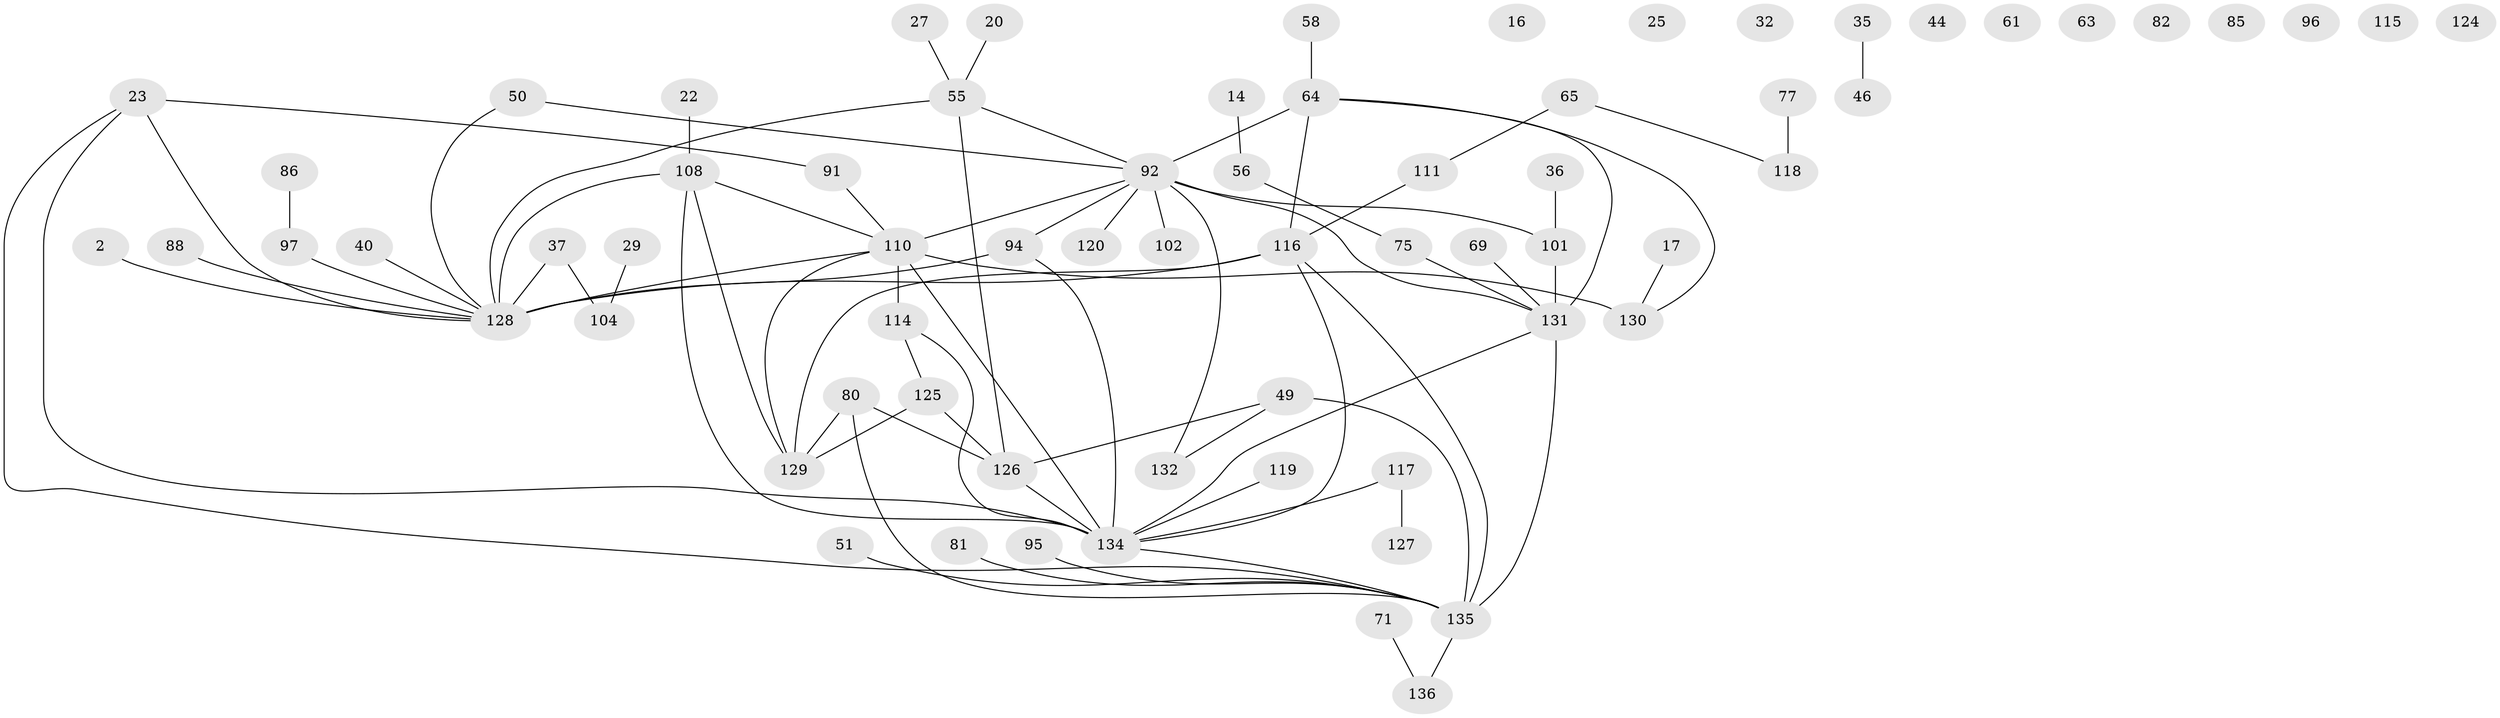// original degree distribution, {3: 0.17647058823529413, 1: 0.23529411764705882, 2: 0.21323529411764705, 4: 0.16911764705882354, 0: 0.08088235294117647, 5: 0.08823529411764706, 6: 0.022058823529411766, 7: 0.014705882352941176}
// Generated by graph-tools (version 1.1) at 2025/40/03/09/25 04:40:28]
// undirected, 68 vertices, 82 edges
graph export_dot {
graph [start="1"]
  node [color=gray90,style=filled];
  2;
  14;
  16;
  17;
  20;
  22;
  23;
  25;
  27;
  29;
  32;
  35;
  36;
  37;
  40;
  44;
  46;
  49 [super="+43"];
  50;
  51;
  55 [super="+18"];
  56;
  58;
  61;
  63;
  64;
  65;
  69;
  71;
  75;
  77;
  80 [super="+41"];
  81;
  82;
  85;
  86;
  88;
  91 [super="+8"];
  92 [super="+70+66+52"];
  94 [super="+84"];
  95;
  96;
  97;
  101 [super="+99"];
  102;
  104 [super="+7+11"];
  108 [super="+105+73"];
  110 [super="+31+109+38"];
  111 [super="+4"];
  114 [super="+112+68"];
  115;
  116 [super="+45+67"];
  117;
  118;
  119;
  120;
  124;
  125;
  126 [super="+26"];
  127;
  128 [super="+1+47+83+90"];
  129 [super="+54+123"];
  130;
  131 [super="+6+87+103"];
  132;
  134 [super="+100+122"];
  135 [super="+10+133+106"];
  136;
  2 -- 128;
  14 -- 56;
  17 -- 130;
  20 -- 55;
  22 -- 108;
  23 -- 91;
  23 -- 135;
  23 -- 128;
  23 -- 134;
  27 -- 55;
  29 -- 104;
  35 -- 46;
  36 -- 101;
  37 -- 104;
  37 -- 128;
  40 -- 128;
  49 -- 132;
  49 -- 126;
  49 -- 135 [weight=3];
  50 -- 92;
  50 -- 128;
  51 -- 135;
  55 -- 126;
  55 -- 128;
  55 -- 92;
  56 -- 75;
  58 -- 64;
  64 -- 130;
  64 -- 116;
  64 -- 131;
  64 -- 92 [weight=2];
  65 -- 111;
  65 -- 118;
  69 -- 131;
  71 -- 136;
  75 -- 131;
  77 -- 118;
  80 -- 126;
  80 -- 135;
  80 -- 129;
  81 -- 135;
  86 -- 97;
  88 -- 128;
  91 -- 110;
  92 -- 102;
  92 -- 132;
  92 -- 110 [weight=2];
  92 -- 131;
  92 -- 120;
  92 -- 101;
  92 -- 94;
  94 -- 128;
  94 -- 134;
  95 -- 135;
  97 -- 128;
  101 -- 131 [weight=2];
  108 -- 128 [weight=3];
  108 -- 129;
  108 -- 134 [weight=2];
  108 -- 110;
  110 -- 130 [weight=3];
  110 -- 114 [weight=3];
  110 -- 129 [weight=2];
  110 -- 128;
  110 -- 134 [weight=3];
  111 -- 116;
  114 -- 125;
  114 -- 134;
  116 -- 128 [weight=4];
  116 -- 135 [weight=2];
  116 -- 129 [weight=2];
  116 -- 134 [weight=2];
  117 -- 127;
  117 -- 134;
  119 -- 134;
  125 -- 126;
  125 -- 129;
  126 -- 134;
  131 -- 135 [weight=2];
  131 -- 134;
  134 -- 135;
  135 -- 136;
}
